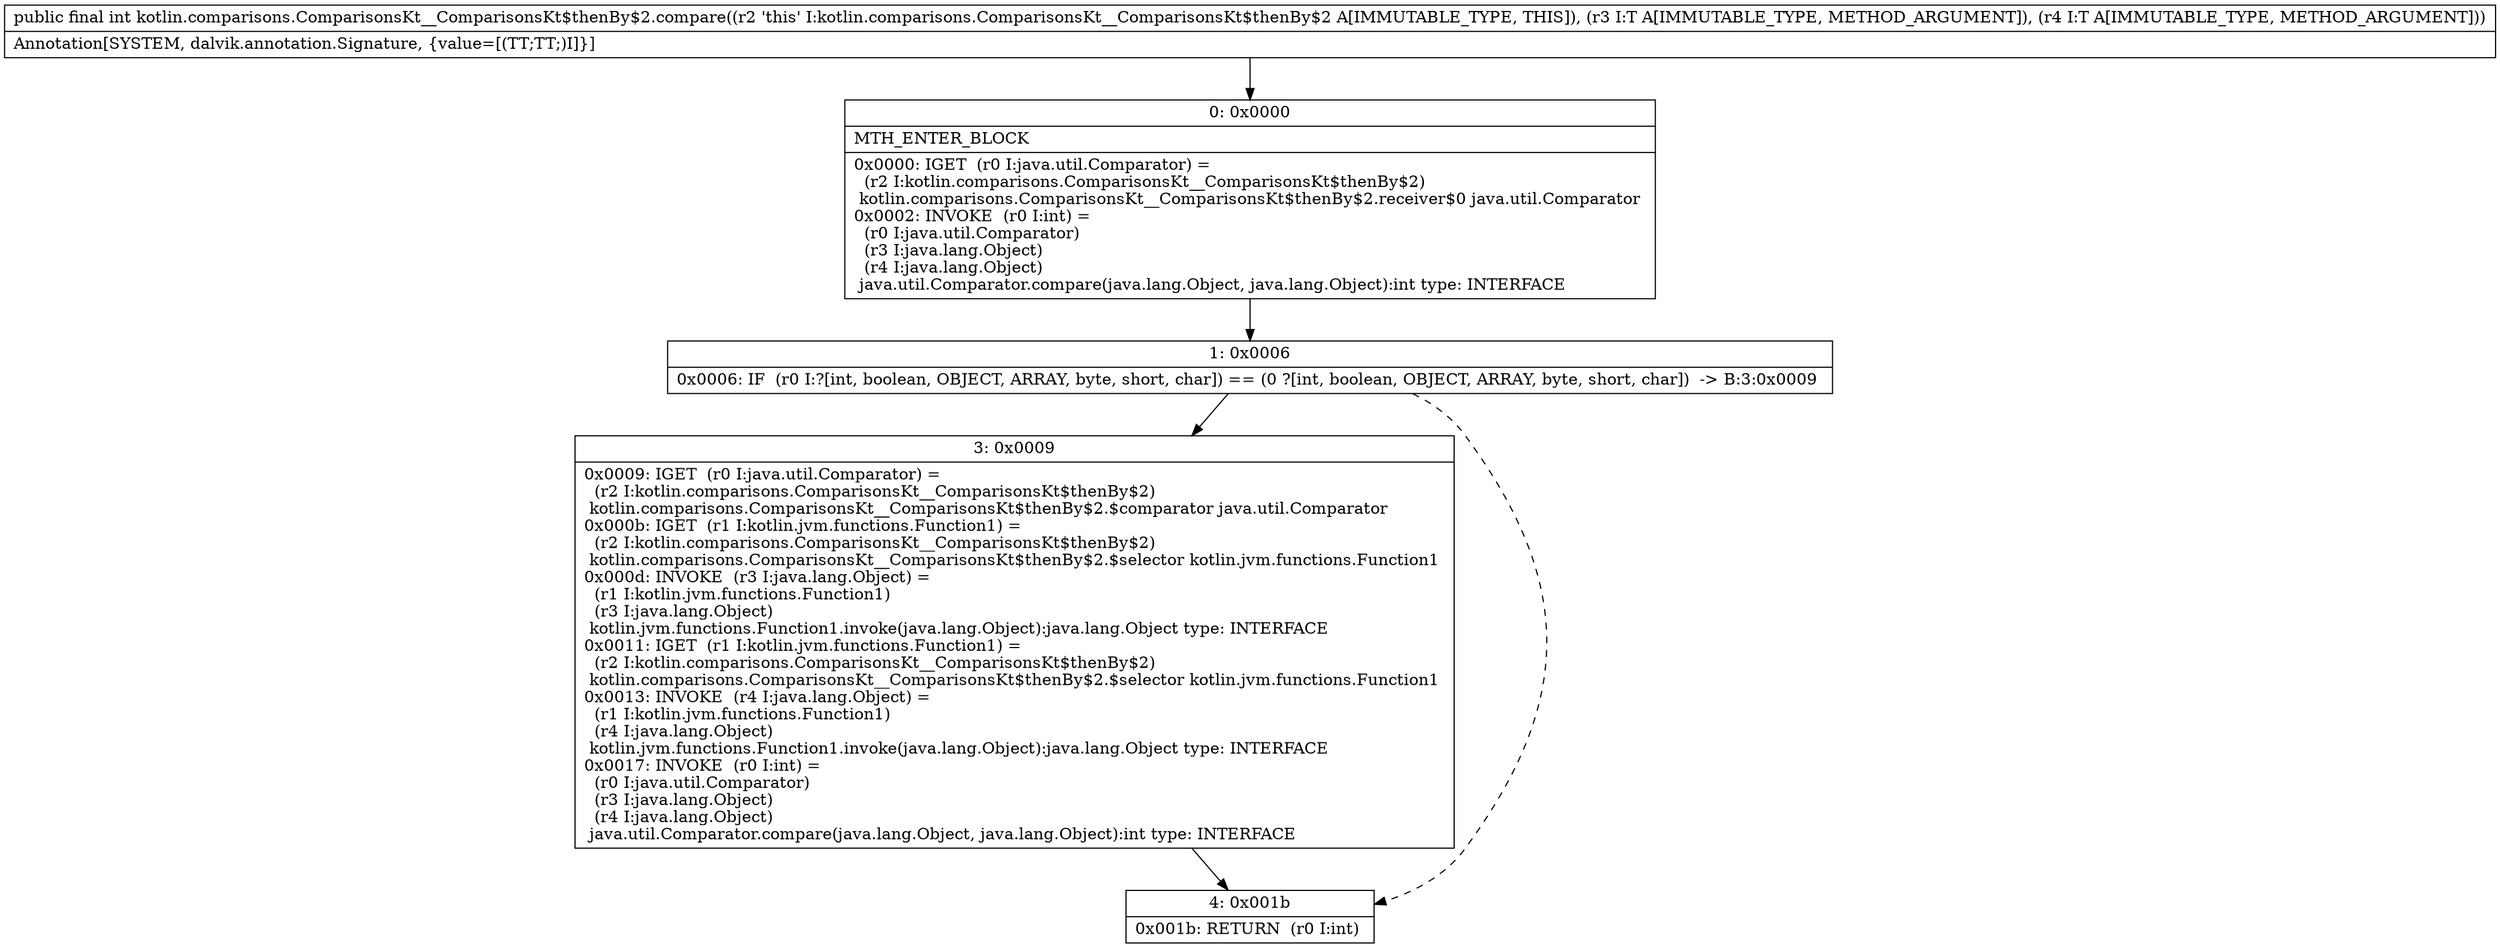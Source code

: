 digraph "CFG forkotlin.comparisons.ComparisonsKt__ComparisonsKt$thenBy$2.compare(Ljava\/lang\/Object;Ljava\/lang\/Object;)I" {
Node_0 [shape=record,label="{0\:\ 0x0000|MTH_ENTER_BLOCK\l|0x0000: IGET  (r0 I:java.util.Comparator) = \l  (r2 I:kotlin.comparisons.ComparisonsKt__ComparisonsKt$thenBy$2)\l kotlin.comparisons.ComparisonsKt__ComparisonsKt$thenBy$2.receiver$0 java.util.Comparator \l0x0002: INVOKE  (r0 I:int) = \l  (r0 I:java.util.Comparator)\l  (r3 I:java.lang.Object)\l  (r4 I:java.lang.Object)\l java.util.Comparator.compare(java.lang.Object, java.lang.Object):int type: INTERFACE \l}"];
Node_1 [shape=record,label="{1\:\ 0x0006|0x0006: IF  (r0 I:?[int, boolean, OBJECT, ARRAY, byte, short, char]) == (0 ?[int, boolean, OBJECT, ARRAY, byte, short, char])  \-\> B:3:0x0009 \l}"];
Node_3 [shape=record,label="{3\:\ 0x0009|0x0009: IGET  (r0 I:java.util.Comparator) = \l  (r2 I:kotlin.comparisons.ComparisonsKt__ComparisonsKt$thenBy$2)\l kotlin.comparisons.ComparisonsKt__ComparisonsKt$thenBy$2.$comparator java.util.Comparator \l0x000b: IGET  (r1 I:kotlin.jvm.functions.Function1) = \l  (r2 I:kotlin.comparisons.ComparisonsKt__ComparisonsKt$thenBy$2)\l kotlin.comparisons.ComparisonsKt__ComparisonsKt$thenBy$2.$selector kotlin.jvm.functions.Function1 \l0x000d: INVOKE  (r3 I:java.lang.Object) = \l  (r1 I:kotlin.jvm.functions.Function1)\l  (r3 I:java.lang.Object)\l kotlin.jvm.functions.Function1.invoke(java.lang.Object):java.lang.Object type: INTERFACE \l0x0011: IGET  (r1 I:kotlin.jvm.functions.Function1) = \l  (r2 I:kotlin.comparisons.ComparisonsKt__ComparisonsKt$thenBy$2)\l kotlin.comparisons.ComparisonsKt__ComparisonsKt$thenBy$2.$selector kotlin.jvm.functions.Function1 \l0x0013: INVOKE  (r4 I:java.lang.Object) = \l  (r1 I:kotlin.jvm.functions.Function1)\l  (r4 I:java.lang.Object)\l kotlin.jvm.functions.Function1.invoke(java.lang.Object):java.lang.Object type: INTERFACE \l0x0017: INVOKE  (r0 I:int) = \l  (r0 I:java.util.Comparator)\l  (r3 I:java.lang.Object)\l  (r4 I:java.lang.Object)\l java.util.Comparator.compare(java.lang.Object, java.lang.Object):int type: INTERFACE \l}"];
Node_4 [shape=record,label="{4\:\ 0x001b|0x001b: RETURN  (r0 I:int) \l}"];
MethodNode[shape=record,label="{public final int kotlin.comparisons.ComparisonsKt__ComparisonsKt$thenBy$2.compare((r2 'this' I:kotlin.comparisons.ComparisonsKt__ComparisonsKt$thenBy$2 A[IMMUTABLE_TYPE, THIS]), (r3 I:T A[IMMUTABLE_TYPE, METHOD_ARGUMENT]), (r4 I:T A[IMMUTABLE_TYPE, METHOD_ARGUMENT]))  | Annotation[SYSTEM, dalvik.annotation.Signature, \{value=[(TT;TT;)I]\}]\l}"];
MethodNode -> Node_0;
Node_0 -> Node_1;
Node_1 -> Node_3;
Node_1 -> Node_4[style=dashed];
Node_3 -> Node_4;
}

